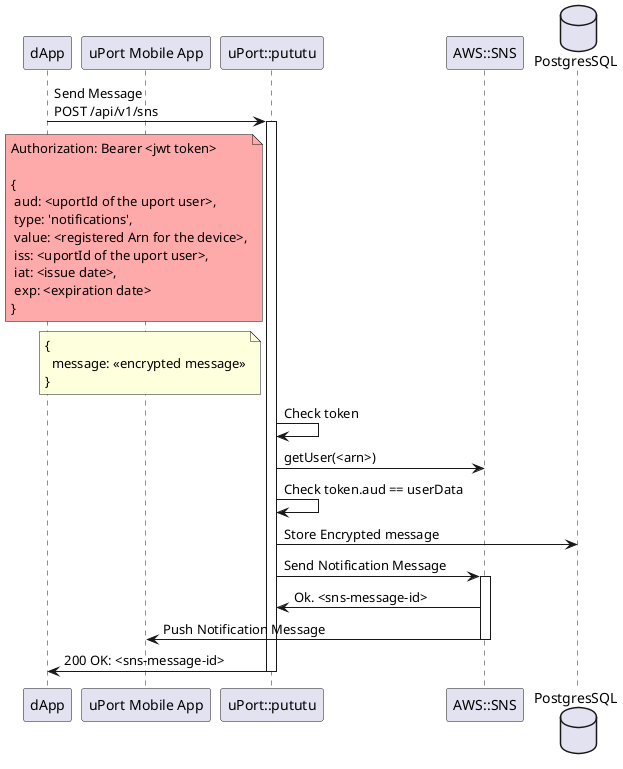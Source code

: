 @startuml
participant "dApp" as dApp
participant "uPort Mobile App" as uPort
participant "uPort::pututu" as pututu
participant "AWS::SNS" as sns
database "PostgresSQL" as db


dApp -> pututu: Send Message\nPOST /api/v1/sns
note left of pututu #FFAAAA
Authorization: Bearer <jwt token>

{
 aud: <uportId of the uport user>,
 type: 'notifications',
 value: <registered Arn for the device>,
 iss: <uportId of the uport user>,
 iat: <issue date>,
 exp: <expiration date>
}
end note
note left of pututu
{
  message: <<encrypted message>>
}
end note
activate pututu


pututu -> pututu: Check token
pututu -> sns: getUser(<arn>)
pututu -> pututu: Check token.aud == userData

pututu -> db: Store Encrypted message

pututu -> sns: Send Notification Message
activate sns
sns -> pututu: Ok. <sns-message-id>
sns -> uPort: Push Notification Message
deactivate sns

dApp <- pututu: 200 OK: <sns-message-id>
deactivate pututu


@enduml
